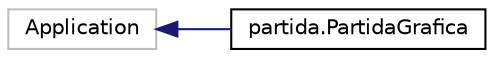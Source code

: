 digraph "Graphical Class Hierarchy"
{
 // LATEX_PDF_SIZE
  edge [fontname="Helvetica",fontsize="10",labelfontname="Helvetica",labelfontsize="10"];
  node [fontname="Helvetica",fontsize="10",shape=record];
  rankdir="LR";
  Node21 [label="Application",height=0.2,width=0.4,color="grey75", fillcolor="white", style="filled",tooltip=" "];
  Node21 -> Node0 [dir="back",color="midnightblue",fontsize="10",style="solid",fontname="Helvetica"];
  Node0 [label="partida.PartidaGrafica",height=0.2,width=0.4,color="black", fillcolor="white", style="filled",URL="$classpartida_1_1_partida_grafica.html",tooltip="Partida gàfica, extensió de la classe Application de la API de java."];
}
